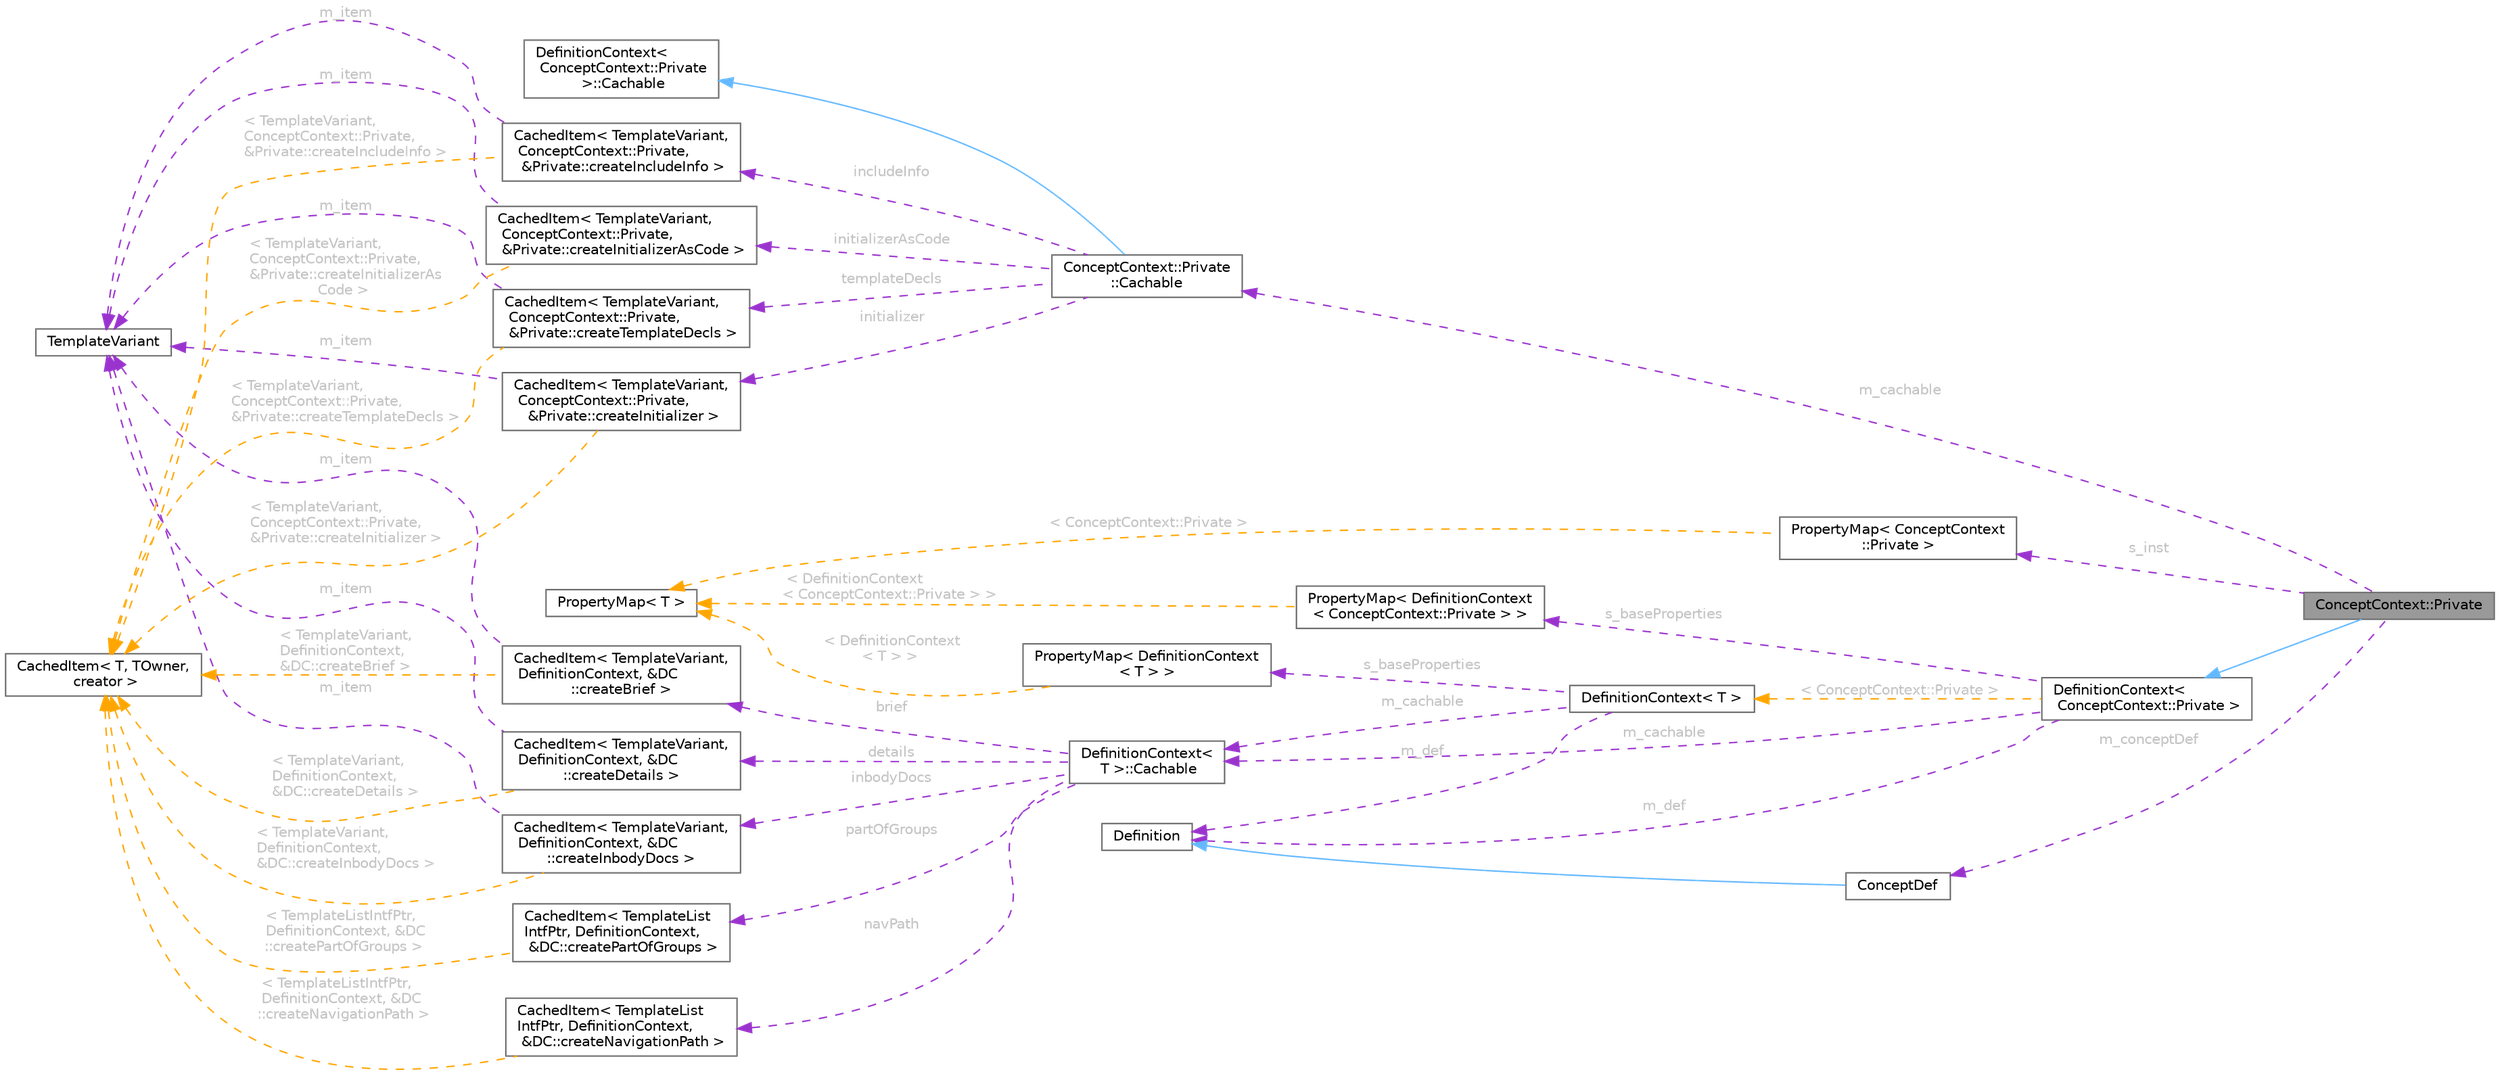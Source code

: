 digraph "ConceptContext::Private"
{
 // INTERACTIVE_SVG=YES
 // LATEX_PDF_SIZE
  bgcolor="transparent";
  edge [fontname=Helvetica,fontsize=10,labelfontname=Helvetica,labelfontsize=10];
  node [fontname=Helvetica,fontsize=10,shape=box,height=0.2,width=0.4];
  rankdir="LR";
  Node1 [label="ConceptContext::Private",height=0.2,width=0.4,color="gray40", fillcolor="grey60", style="filled", fontcolor="black",tooltip=" "];
  Node2 -> Node1 [dir="back",color="steelblue1",style="solid"];
  Node2 [label="DefinitionContext\<\l ConceptContext::Private \>",height=0.2,width=0.4,color="gray40", fillcolor="white", style="filled",URL="$d6/d49/class_definition_context.html",tooltip=" "];
  Node3 -> Node2 [dir="back",color="darkorchid3",style="dashed",label=" m_cachable",fontcolor="grey" ];
  Node3 [label="DefinitionContext\<\l T \>::Cachable",height=0.2,width=0.4,color="gray40", fillcolor="white", style="filled",URL="$d9/d7b/struct_definition_context_1_1_cachable.html",tooltip=" "];
  Node4 -> Node3 [dir="back",color="darkorchid3",style="dashed",label=" details",fontcolor="grey" ];
  Node4 [label="CachedItem\< TemplateVariant,\l DefinitionContext, &DC\l::createDetails \>",height=0.2,width=0.4,color="gray40", fillcolor="white", style="filled",URL="$d7/dc1/class_cached_item.html",tooltip=" "];
  Node5 -> Node4 [dir="back",color="darkorchid3",style="dashed",label=" m_item",fontcolor="grey" ];
  Node5 [label="TemplateVariant",height=0.2,width=0.4,color="gray40", fillcolor="white", style="filled",URL="$d1/dba/class_template_variant.html",tooltip="Variant type which can hold one value of a fixed set of types."];
  Node6 -> Node4 [dir="back",color="orange",style="dashed",label=" \< TemplateVariant,\l DefinitionContext,\l &DC::createDetails \>",fontcolor="grey" ];
  Node6 [label="CachedItem\< T, TOwner,\l creator \>",height=0.2,width=0.4,color="gray40", fillcolor="white", style="filled",URL="$d7/dc1/class_cached_item.html",tooltip="Wrapper for data that needs to be cached."];
  Node7 -> Node3 [dir="back",color="darkorchid3",style="dashed",label=" brief",fontcolor="grey" ];
  Node7 [label="CachedItem\< TemplateVariant,\l DefinitionContext, &DC\l::createBrief \>",height=0.2,width=0.4,color="gray40", fillcolor="white", style="filled",URL="$d7/dc1/class_cached_item.html",tooltip=" "];
  Node5 -> Node7 [dir="back",color="darkorchid3",style="dashed",label=" m_item",fontcolor="grey" ];
  Node6 -> Node7 [dir="back",color="orange",style="dashed",label=" \< TemplateVariant,\l DefinitionContext,\l &DC::createBrief \>",fontcolor="grey" ];
  Node8 -> Node3 [dir="back",color="darkorchid3",style="dashed",label=" inbodyDocs",fontcolor="grey" ];
  Node8 [label="CachedItem\< TemplateVariant,\l DefinitionContext, &DC\l::createInbodyDocs \>",height=0.2,width=0.4,color="gray40", fillcolor="white", style="filled",URL="$d7/dc1/class_cached_item.html",tooltip=" "];
  Node5 -> Node8 [dir="back",color="darkorchid3",style="dashed",label=" m_item",fontcolor="grey" ];
  Node6 -> Node8 [dir="back",color="orange",style="dashed",label=" \< TemplateVariant,\l DefinitionContext,\l &DC::createInbodyDocs \>",fontcolor="grey" ];
  Node9 -> Node3 [dir="back",color="darkorchid3",style="dashed",label=" navPath",fontcolor="grey" ];
  Node9 [label="CachedItem\< TemplateList\lIntfPtr, DefinitionContext,\l &DC::createNavigationPath \>",height=0.2,width=0.4,color="gray40", fillcolor="white", style="filled",URL="$d7/dc1/class_cached_item.html",tooltip=" "];
  Node6 -> Node9 [dir="back",color="orange",style="dashed",label=" \< TemplateListIntfPtr,\l DefinitionContext, &DC\l::createNavigationPath \>",fontcolor="grey" ];
  Node10 -> Node3 [dir="back",color="darkorchid3",style="dashed",label=" partOfGroups",fontcolor="grey" ];
  Node10 [label="CachedItem\< TemplateList\lIntfPtr, DefinitionContext,\l &DC::createPartOfGroups \>",height=0.2,width=0.4,color="gray40", fillcolor="white", style="filled",URL="$d7/dc1/class_cached_item.html",tooltip=" "];
  Node6 -> Node10 [dir="back",color="orange",style="dashed",label=" \< TemplateListIntfPtr,\l DefinitionContext, &DC\l::createPartOfGroups \>",fontcolor="grey" ];
  Node11 -> Node2 [dir="back",color="darkorchid3",style="dashed",label=" m_def",fontcolor="grey" ];
  Node11 [label="Definition",height=0.2,width=0.4,color="gray40", fillcolor="white", style="filled",URL="$d5/dcc/class_definition.html",tooltip="The common base class of all entity definitions found in the sources."];
  Node12 -> Node2 [dir="back",color="darkorchid3",style="dashed",label=" s_baseProperties",fontcolor="grey" ];
  Node12 [label="PropertyMap\< DefinitionContext\l\< ConceptContext::Private \> \>",height=0.2,width=0.4,color="gray40", fillcolor="white", style="filled",URL="$d5/dbf/class_property_map.html",tooltip=" "];
  Node13 -> Node12 [dir="back",color="orange",style="dashed",label=" \< DefinitionContext\l\< ConceptContext::Private \> \>",fontcolor="grey" ];
  Node13 [label="PropertyMap\< T \>",height=0.2,width=0.4,color="gray40", fillcolor="white", style="filled",URL="$d5/dbf/class_property_map.html",tooltip="Class representing a mapping of properties and the corresponding getter function."];
  Node14 -> Node2 [dir="back",color="orange",style="dashed",label=" \< ConceptContext::Private \>",fontcolor="grey" ];
  Node14 [label="DefinitionContext\< T \>",height=0.2,width=0.4,color="gray40", fillcolor="white", style="filled",URL="$d6/d49/class_definition_context.html",tooltip=" "];
  Node3 -> Node14 [dir="back",color="darkorchid3",style="dashed",label=" m_cachable",fontcolor="grey" ];
  Node11 -> Node14 [dir="back",color="darkorchid3",style="dashed",label=" m_def",fontcolor="grey" ];
  Node15 -> Node14 [dir="back",color="darkorchid3",style="dashed",label=" s_baseProperties",fontcolor="grey" ];
  Node15 [label="PropertyMap\< DefinitionContext\l\< T \> \>",height=0.2,width=0.4,color="gray40", fillcolor="white", style="filled",URL="$d5/dbf/class_property_map.html",tooltip=" "];
  Node13 -> Node15 [dir="back",color="orange",style="dashed",label=" \< DefinitionContext\l\< T \> \>",fontcolor="grey" ];
  Node16 -> Node1 [dir="back",color="darkorchid3",style="dashed",label=" m_conceptDef",fontcolor="grey" ];
  Node16 [label="ConceptDef",height=0.2,width=0.4,color="gray40", fillcolor="white", style="filled",URL="$d6/d8d/class_concept_def.html",tooltip=" "];
  Node11 -> Node16 [dir="back",color="steelblue1",style="solid"];
  Node17 -> Node1 [dir="back",color="darkorchid3",style="dashed",label=" m_cachable",fontcolor="grey" ];
  Node17 [label="ConceptContext::Private\l::Cachable",height=0.2,width=0.4,color="gray40", fillcolor="white", style="filled",URL="$d8/db6/struct_concept_context_1_1_private_1_1_cachable.html",tooltip=" "];
  Node18 -> Node17 [dir="back",color="steelblue1",style="solid"];
  Node18 [label="DefinitionContext\<\l ConceptContext::Private\l \>::Cachable",height=0.2,width=0.4,color="gray40", fillcolor="white", style="filled",tooltip=" "];
  Node19 -> Node17 [dir="back",color="darkorchid3",style="dashed",label=" includeInfo",fontcolor="grey" ];
  Node19 [label="CachedItem\< TemplateVariant,\l ConceptContext::Private,\l &Private::createIncludeInfo \>",height=0.2,width=0.4,color="gray40", fillcolor="white", style="filled",URL="$d7/dc1/class_cached_item.html",tooltip=" "];
  Node5 -> Node19 [dir="back",color="darkorchid3",style="dashed",label=" m_item",fontcolor="grey" ];
  Node6 -> Node19 [dir="back",color="orange",style="dashed",label=" \< TemplateVariant,\l ConceptContext::Private,\l &Private::createIncludeInfo \>",fontcolor="grey" ];
  Node20 -> Node17 [dir="back",color="darkorchid3",style="dashed",label=" templateDecls",fontcolor="grey" ];
  Node20 [label="CachedItem\< TemplateVariant,\l ConceptContext::Private,\l &Private::createTemplateDecls \>",height=0.2,width=0.4,color="gray40", fillcolor="white", style="filled",URL="$d7/dc1/class_cached_item.html",tooltip=" "];
  Node5 -> Node20 [dir="back",color="darkorchid3",style="dashed",label=" m_item",fontcolor="grey" ];
  Node6 -> Node20 [dir="back",color="orange",style="dashed",label=" \< TemplateVariant,\l ConceptContext::Private,\l &Private::createTemplateDecls \>",fontcolor="grey" ];
  Node21 -> Node17 [dir="back",color="darkorchid3",style="dashed",label=" initializer",fontcolor="grey" ];
  Node21 [label="CachedItem\< TemplateVariant,\l ConceptContext::Private,\l &Private::createInitializer \>",height=0.2,width=0.4,color="gray40", fillcolor="white", style="filled",URL="$d7/dc1/class_cached_item.html",tooltip=" "];
  Node5 -> Node21 [dir="back",color="darkorchid3",style="dashed",label=" m_item",fontcolor="grey" ];
  Node6 -> Node21 [dir="back",color="orange",style="dashed",label=" \< TemplateVariant,\l ConceptContext::Private,\l &Private::createInitializer \>",fontcolor="grey" ];
  Node22 -> Node17 [dir="back",color="darkorchid3",style="dashed",label=" initializerAsCode",fontcolor="grey" ];
  Node22 [label="CachedItem\< TemplateVariant,\l ConceptContext::Private,\l &Private::createInitializerAsCode \>",height=0.2,width=0.4,color="gray40", fillcolor="white", style="filled",URL="$d7/dc1/class_cached_item.html",tooltip=" "];
  Node5 -> Node22 [dir="back",color="darkorchid3",style="dashed",label=" m_item",fontcolor="grey" ];
  Node6 -> Node22 [dir="back",color="orange",style="dashed",label=" \< TemplateVariant,\l ConceptContext::Private,\l &Private::createInitializerAs\lCode \>",fontcolor="grey" ];
  Node23 -> Node1 [dir="back",color="darkorchid3",style="dashed",label=" s_inst",fontcolor="grey" ];
  Node23 [label="PropertyMap\< ConceptContext\l::Private \>",height=0.2,width=0.4,color="gray40", fillcolor="white", style="filled",URL="$d5/dbf/class_property_map.html",tooltip=" "];
  Node13 -> Node23 [dir="back",color="orange",style="dashed",label=" \< ConceptContext::Private \>",fontcolor="grey" ];
}

